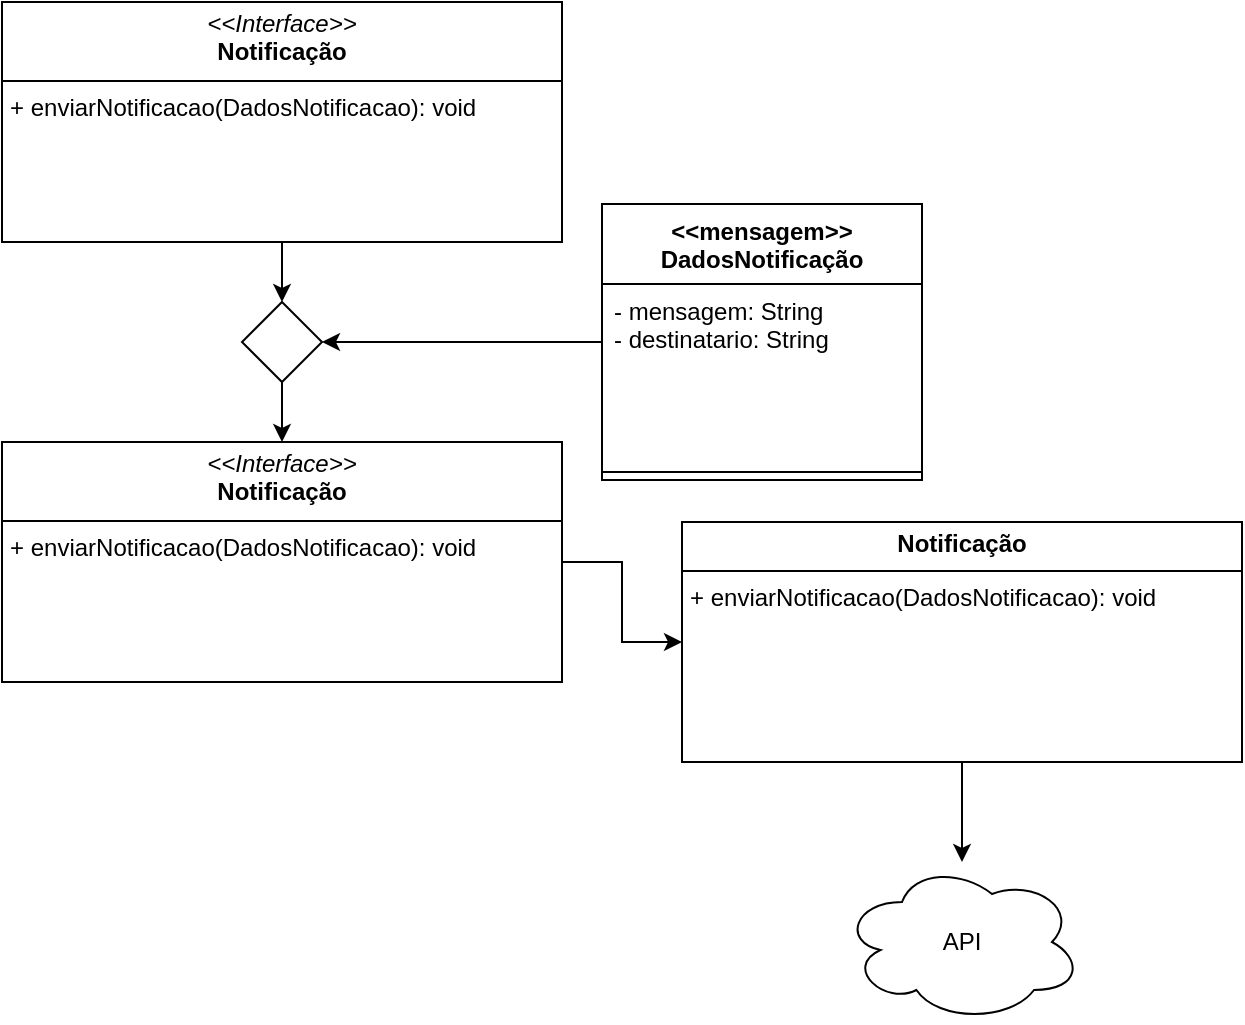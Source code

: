 <mxfile version="24.3.1" type="github">
  <diagram name="Página-1" id="D2crFG6-J27ihW1OYG0A">
    <mxGraphModel dx="1393" dy="789" grid="1" gridSize="10" guides="1" tooltips="1" connect="1" arrows="1" fold="1" page="1" pageScale="1" pageWidth="827" pageHeight="1169" math="0" shadow="0">
      <root>
        <mxCell id="0" />
        <mxCell id="1" parent="0" />
        <mxCell id="UqMgdxUNQ-RkVzz2ngp8-7" style="edgeStyle=orthogonalEdgeStyle;rounded=0;orthogonalLoop=1;jettySize=auto;html=1;entryX=1;entryY=0.5;entryDx=0;entryDy=0;" edge="1" parent="1" source="UqMgdxUNQ-RkVzz2ngp8-1" target="UqMgdxUNQ-RkVzz2ngp8-5">
          <mxGeometry relative="1" as="geometry" />
        </mxCell>
        <mxCell id="UqMgdxUNQ-RkVzz2ngp8-1" value="&amp;lt;&amp;lt;mensagem&amp;gt;&amp;gt;&lt;div&gt;DadosNotificação&lt;/div&gt;" style="swimlane;fontStyle=1;align=center;verticalAlign=top;childLayout=stackLayout;horizontal=1;startSize=40;horizontalStack=0;resizeParent=1;resizeParentMax=0;resizeLast=0;collapsible=1;marginBottom=0;whiteSpace=wrap;html=1;" vertex="1" parent="1">
          <mxGeometry x="450" y="481" width="160" height="138" as="geometry" />
        </mxCell>
        <mxCell id="UqMgdxUNQ-RkVzz2ngp8-2" value="- mensagem: String&lt;div&gt;- destinatario: String&lt;/div&gt;" style="text;strokeColor=none;fillColor=none;align=left;verticalAlign=top;spacingLeft=4;spacingRight=4;overflow=hidden;rotatable=0;points=[[0,0.5],[1,0.5]];portConstraint=eastwest;whiteSpace=wrap;html=1;" vertex="1" parent="UqMgdxUNQ-RkVzz2ngp8-1">
          <mxGeometry y="40" width="160" height="90" as="geometry" />
        </mxCell>
        <mxCell id="UqMgdxUNQ-RkVzz2ngp8-3" value="" style="line;strokeWidth=1;fillColor=none;align=left;verticalAlign=middle;spacingTop=-1;spacingLeft=3;spacingRight=3;rotatable=0;labelPosition=right;points=[];portConstraint=eastwest;strokeColor=inherit;" vertex="1" parent="UqMgdxUNQ-RkVzz2ngp8-1">
          <mxGeometry y="130" width="160" height="8" as="geometry" />
        </mxCell>
        <mxCell id="UqMgdxUNQ-RkVzz2ngp8-6" style="edgeStyle=orthogonalEdgeStyle;rounded=0;orthogonalLoop=1;jettySize=auto;html=1;exitX=0.5;exitY=1;exitDx=0;exitDy=0;entryX=0.5;entryY=0;entryDx=0;entryDy=0;" edge="1" parent="1" source="UqMgdxUNQ-RkVzz2ngp8-4" target="UqMgdxUNQ-RkVzz2ngp8-5">
          <mxGeometry relative="1" as="geometry" />
        </mxCell>
        <mxCell id="UqMgdxUNQ-RkVzz2ngp8-4" value="&lt;p style=&quot;margin:0px;margin-top:4px;text-align:center;&quot;&gt;&lt;i&gt;&amp;lt;&amp;lt;Interface&amp;gt;&amp;gt;&lt;/i&gt;&lt;br&gt;&lt;b&gt;Notificação&lt;/b&gt;&lt;/p&gt;&lt;hr size=&quot;1&quot; style=&quot;border-style:solid;&quot;&gt;&lt;p style=&quot;margin:0px;margin-left:4px;&quot;&gt;+ enviarNotificacao(DadosNotificacao): void&lt;/p&gt;" style="verticalAlign=top;align=left;overflow=fill;html=1;whiteSpace=wrap;" vertex="1" parent="1">
          <mxGeometry x="150" y="380" width="280" height="120" as="geometry" />
        </mxCell>
        <mxCell id="UqMgdxUNQ-RkVzz2ngp8-9" style="edgeStyle=orthogonalEdgeStyle;rounded=0;orthogonalLoop=1;jettySize=auto;html=1;exitX=0.5;exitY=1;exitDx=0;exitDy=0;" edge="1" parent="1" source="UqMgdxUNQ-RkVzz2ngp8-5" target="UqMgdxUNQ-RkVzz2ngp8-8">
          <mxGeometry relative="1" as="geometry" />
        </mxCell>
        <mxCell id="UqMgdxUNQ-RkVzz2ngp8-5" value="" style="rhombus;whiteSpace=wrap;html=1;" vertex="1" parent="1">
          <mxGeometry x="270" y="530" width="40" height="40" as="geometry" />
        </mxCell>
        <mxCell id="UqMgdxUNQ-RkVzz2ngp8-11" style="edgeStyle=orthogonalEdgeStyle;rounded=0;orthogonalLoop=1;jettySize=auto;html=1;" edge="1" parent="1" source="UqMgdxUNQ-RkVzz2ngp8-8" target="UqMgdxUNQ-RkVzz2ngp8-10">
          <mxGeometry relative="1" as="geometry" />
        </mxCell>
        <mxCell id="UqMgdxUNQ-RkVzz2ngp8-8" value="&lt;p style=&quot;margin:0px;margin-top:4px;text-align:center;&quot;&gt;&lt;i&gt;&amp;lt;&amp;lt;Interface&amp;gt;&amp;gt;&lt;/i&gt;&lt;br&gt;&lt;b&gt;Notificação&lt;/b&gt;&lt;/p&gt;&lt;hr size=&quot;1&quot; style=&quot;border-style:solid;&quot;&gt;&lt;p style=&quot;margin:0px;margin-left:4px;&quot;&gt;+ enviarNotificacao(DadosNotificacao): void&lt;/p&gt;" style="verticalAlign=top;align=left;overflow=fill;html=1;whiteSpace=wrap;" vertex="1" parent="1">
          <mxGeometry x="150" y="600" width="280" height="120" as="geometry" />
        </mxCell>
        <mxCell id="UqMgdxUNQ-RkVzz2ngp8-12" style="edgeStyle=orthogonalEdgeStyle;rounded=0;orthogonalLoop=1;jettySize=auto;html=1;exitX=0.5;exitY=1;exitDx=0;exitDy=0;" edge="1" parent="1" source="UqMgdxUNQ-RkVzz2ngp8-10" target="UqMgdxUNQ-RkVzz2ngp8-13">
          <mxGeometry relative="1" as="geometry">
            <mxPoint x="630" y="810" as="targetPoint" />
          </mxGeometry>
        </mxCell>
        <mxCell id="UqMgdxUNQ-RkVzz2ngp8-10" value="&lt;p style=&quot;margin:0px;margin-top:4px;text-align:center;&quot;&gt;&lt;b&gt;Notificação&lt;/b&gt;&lt;/p&gt;&lt;hr size=&quot;1&quot; style=&quot;border-style:solid;&quot;&gt;&lt;p style=&quot;margin:0px;margin-left:4px;&quot;&gt;+ enviarNotificacao(DadosNotificacao): void&lt;/p&gt;" style="verticalAlign=top;align=left;overflow=fill;html=1;whiteSpace=wrap;" vertex="1" parent="1">
          <mxGeometry x="490" y="640" width="280" height="120" as="geometry" />
        </mxCell>
        <mxCell id="UqMgdxUNQ-RkVzz2ngp8-13" value="API" style="ellipse;shape=cloud;whiteSpace=wrap;html=1;" vertex="1" parent="1">
          <mxGeometry x="570" y="810" width="120" height="80" as="geometry" />
        </mxCell>
      </root>
    </mxGraphModel>
  </diagram>
</mxfile>
